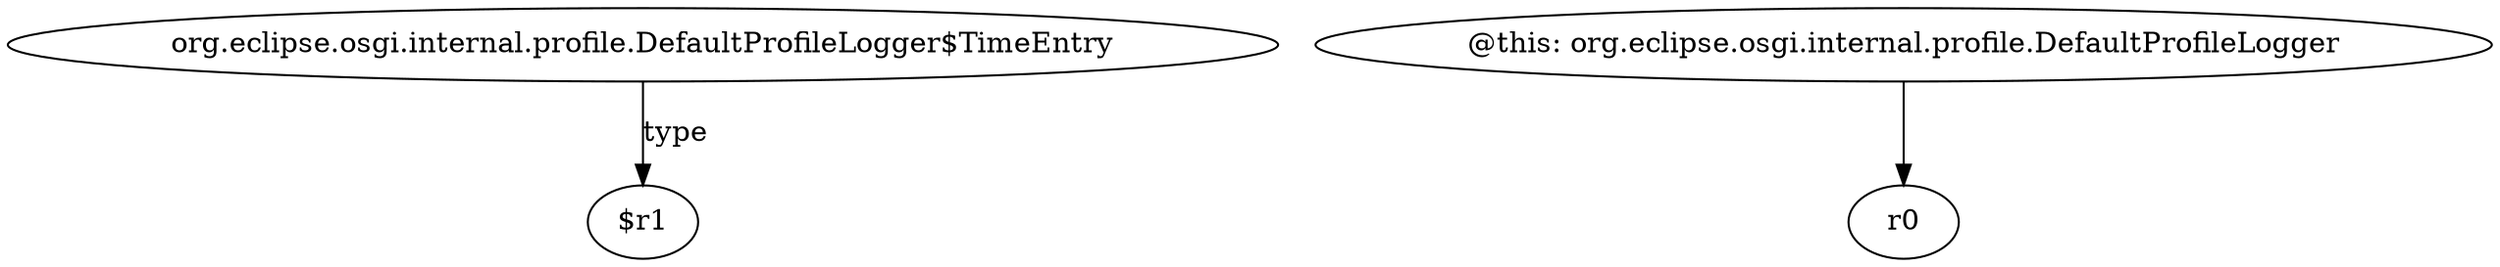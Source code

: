 digraph g {
0[label="org.eclipse.osgi.internal.profile.DefaultProfileLogger$TimeEntry"]
1[label="$r1"]
0->1[label="type"]
2[label="@this: org.eclipse.osgi.internal.profile.DefaultProfileLogger"]
3[label="r0"]
2->3[label=""]
}
